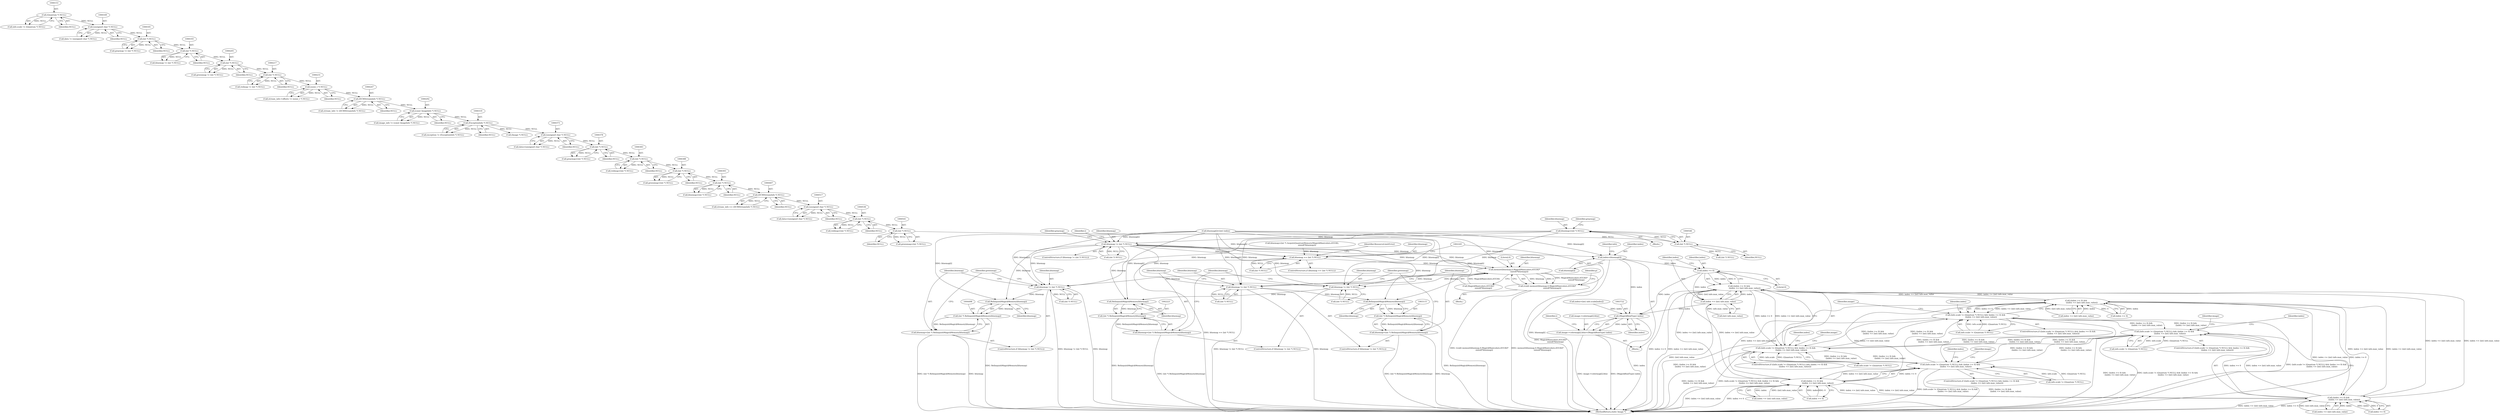 digraph "0_ImageMagick_6b6bff054d569a77973f2140c0e86366e6168a6c_0@pointer" {
"1000543" [label="(Call,bluemap=(int *) NULL)"];
"1000545" [label="(Call,(int *) NULL)"];
"1000540" [label="(Call,(int *) NULL)"];
"1000535" [label="(Call,(int *) NULL)"];
"1000516" [label="(Call,(unsigned char *) NULL)"];
"1000406" [label="(Call,(DCMStreamInfo *) NULL)"];
"1000392" [label="(Call,(int *) NULL)"];
"1000387" [label="(Call,(int *) NULL)"];
"1000382" [label="(Call,(int *) NULL)"];
"1000377" [label="(Call,(int *) NULL)"];
"1000372" [label="(Call,(unsigned char *) NULL)"];
"1000318" [label="(Call,(ExceptionInfo *) NULL)"];
"1000291" [label="(Call,(const ImageInfo *) NULL)"];
"1000246" [label="(Call,(DCMStreamInfo *) NULL)"];
"1000230" [label="(Call,(ssize_t *) NULL)"];
"1000216" [label="(Call,(int *) NULL)"];
"1000204" [label="(Call,(int *) NULL)"];
"1000192" [label="(Call,(int *) NULL)"];
"1000180" [label="(Call,(int *) NULL)"];
"1000168" [label="(Call,(unsigned char *) NULL)"];
"1000152" [label="(Call,(Quantum *) NULL)"];
"1002213" [label="(Call,bluemap != (int *) NULL)"];
"1002222" [label="(Call,RelinquishMagickMemory(bluemap))"];
"1002220" [label="(Call,(int *) RelinquishMagickMemory(bluemap))"];
"1002218" [label="(Call,bluemap=(int *) RelinquishMagickMemory(bluemap))"];
"1003107" [label="(Call,bluemap != (int *) NULL)"];
"1003116" [label="(Call,RelinquishMagickMemory(bluemap))"];
"1003114" [label="(Call,(int *) RelinquishMagickMemory(bluemap))"];
"1003112" [label="(Call,bluemap=(int *) RelinquishMagickMemory(bluemap))"];
"1003662" [label="(Call,bluemap != (int *) NULL)"];
"1002236" [label="(Call,bluemap == (int *) NULL)"];
"1002246" [label="(Call,memset(bluemap,0,MagickMax(colors,65536)*\n                sizeof(*bluemap)))"];
"1002244" [label="(Call,(void) memset(bluemap,0,MagickMax(colors,65536)*\n                sizeof(*bluemap)))"];
"1004490" [label="(Call,bluemap != (int *) NULL)"];
"1004499" [label="(Call,RelinquishMagickMemory(bluemap))"];
"1004497" [label="(Call,(int *) RelinquishMagickMemory(bluemap))"];
"1004495" [label="(Call,bluemap=(int *) RelinquishMagickMemory(bluemap))"];
"1003679" [label="(Call,index=bluemap[i])"];
"1003694" [label="(Call,index >= 0)"];
"1003693" [label="(Call,(index >= 0) &&\n                  (index <= (int) info.max_value))"];
"1003567" [label="(Call,(index >= 0) &&\n                  (index <= (int) info.max_value))"];
"1003559" [label="(Call,(info.scale != (Quantum *) NULL) && (index >= 0) &&\n                  (index <= (int) info.max_value))"];
"1003622" [label="(Call,(info.scale != (Quantum *) NULL) && (index >= 0) &&\n                  (index <= (int) info.max_value))"];
"1003685" [label="(Call,(info.scale != (Quantum *) NULL) && (index >= 0) &&\n                  (index <= (int) info.max_value))"];
"1003748" [label="(Call,(info.scale != (Quantum *) NULL) && (index >= 0) &&\n                  (index <= (int) info.max_value))"];
"1003630" [label="(Call,(index >= 0) &&\n                  (index <= (int) info.max_value))"];
"1003756" [label="(Call,(index >= 0) &&\n                  (index <= (int) info.max_value))"];
"1003697" [label="(Call,index <= (int) info.max_value)"];
"1003721" [label="(Call,(MagickRealType) index)"];
"1003713" [label="(Call,image->colormap[i].blue=(MagickRealType) index)"];
"1004492" [label="(Call,(int *) NULL)"];
"1003726" [label="(Identifier,graymap)"];
"1003631" [label="(Call,index >= 0)"];
"1003748" [label="(Call,(info.scale != (Quantum *) NULL) && (index >= 0) &&\n                  (index <= (int) info.max_value))"];
"1000148" [label="(Call,info.scale != (Quantum *) NULL)"];
"1003661" [label="(ControlStructure,if (bluemap != (int *) NULL))"];
"1003117" [label="(Identifier,bluemap)"];
"1000316" [label="(Call,exception != (ExceptionInfo *) NULL)"];
"1003571" [label="(Call,index <= (int) info.max_value)"];
"1000387" [label="(Call,(int *) NULL)"];
"1000320" [label="(Identifier,NULL)"];
"1000542" [label="(Identifier,NULL)"];
"1000293" [label="(Identifier,NULL)"];
"1000218" [label="(Identifier,NULL)"];
"1003686" [label="(Call,info.scale != (Quantum *) NULL)"];
"1000543" [label="(Call,bluemap=(int *) NULL)"];
"1000152" [label="(Call,(Quantum *) NULL)"];
"1002212" [label="(ControlStructure,if (bluemap != (int *) NULL))"];
"1002225" [label="(Identifier,bluemap)"];
"1004503" [label="(Identifier,greenmap)"];
"1003684" [label="(ControlStructure,if ((info.scale != (Quantum *) NULL) && (index >= 0) &&\n                  (index <= (int) info.max_value)))"];
"1003714" [label="(Call,image->colormap[i].blue)"];
"1002304" [label="(Call,bluemap[i]=(int) index)"];
"1003747" [label="(ControlStructure,if ((info.scale != (Quantum *) NULL) && (index >= 0) &&\n                  (index <= (int) info.max_value)))"];
"1000377" [label="(Call,(int *) NULL)"];
"1004490" [label="(Call,bluemap != (int *) NULL)"];
"1000535" [label="(Call,(int *) NULL)"];
"1000404" [label="(Call,stream_info == (DCMStreamInfo *) NULL)"];
"1000374" [label="(Identifier,NULL)"];
"1003757" [label="(Call,index >= 0)"];
"1003698" [label="(Identifier,index)"];
"1000204" [label="(Call,(int *) NULL)"];
"1002191" [label="(Block,)"];
"1000248" [label="(Identifier,NULL)"];
"1004489" [label="(ControlStructure,if (bluemap != (int *) NULL))"];
"1000392" [label="(Call,(int *) NULL)"];
"1000291" [label="(Call,(const ImageInfo *) NULL)"];
"1003106" [label="(ControlStructure,if (bluemap != (int *) NULL))"];
"1000384" [label="(Identifier,NULL)"];
"1000385" [label="(Call,greenmap=(int *) NULL)"];
"1003109" [label="(Call,(int *) NULL)"];
"1002247" [label="(Identifier,bluemap)"];
"1003760" [label="(Call,index <= (int) info.max_value)"];
"1000375" [label="(Call,graymap=(int *) NULL)"];
"1000547" [label="(Identifier,NULL)"];
"1003685" [label="(Call,(info.scale != (Quantum *) NULL) && (index >= 0) &&\n                  (index <= (int) info.max_value))"];
"1003567" [label="(Call,(index >= 0) &&\n                  (index <= (int) info.max_value))"];
"1003114" [label="(Call,(int *) RelinquishMagickMemory(bluemap))"];
"1003568" [label="(Call,index >= 0)"];
"1003642" [label="(Identifier,index)"];
"1003591" [label="(Identifier,image)"];
"1002235" [label="(ControlStructure,if (bluemap == (int *) NULL))"];
"1000154" [label="(Identifier,NULL)"];
"1003558" [label="(ControlStructure,if ((info.scale != (Quantum *) NULL) && (index >= 0) &&\n                  (index <= (int) info.max_value)))"];
"1002220" [label="(Call,(int *) RelinquishMagickMemory(bluemap))"];
"1003669" [label="(Identifier,i)"];
"1000190" [label="(Call,bluemap != (int *) NULL)"];
"1000550" [label="(Call,(int *) NULL)"];
"1000182" [label="(Identifier,NULL)"];
"1003662" [label="(Call,bluemap != (int *) NULL)"];
"1000390" [label="(Call,bluemap=(int *) NULL)"];
"1003579" [label="(Identifier,index)"];
"1002242" [label="(Identifier,ResourceLimitError)"];
"1003688" [label="(Identifier,info)"];
"1003654" [label="(Identifier,image)"];
"1002246" [label="(Call,memset(bluemap,0,MagickMax(colors,65536)*\n                sizeof(*bluemap)))"];
"1003116" [label="(Call,RelinquishMagickMemory(bluemap))"];
"1002237" [label="(Identifier,bluemap)"];
"1003768" [label="(Identifier,index)"];
"1002236" [label="(Call,bluemap == (int *) NULL)"];
"1003704" [label="(Call,index=(int) info.scale[index])"];
"1004500" [label="(Identifier,bluemap)"];
"1000382" [label="(Call,(int *) NULL)"];
"1000232" [label="(Identifier,NULL)"];
"1000370" [label="(Call,data=(unsigned char *) NULL)"];
"1003681" [label="(Call,bluemap[i])"];
"1000194" [label="(Identifier,NULL)"];
"1002244" [label="(Call,(void) memset(bluemap,0,MagickMax(colors,65536)*\n                sizeof(*bluemap)))"];
"1002224" [label="(Call,bluemap=(int *) AcquireQuantumMemory(MagickMax(colors,65536),\n                sizeof(*bluemap)))"];
"1000168" [label="(Call,(unsigned char *) NULL)"];
"1000379" [label="(Identifier,NULL)"];
"1002219" [label="(Identifier,bluemap)"];
"1003630" [label="(Call,(index >= 0) &&\n                  (index <= (int) info.max_value))"];
"1003559" [label="(Call,(info.scale != (Quantum *) NULL) && (index >= 0) &&\n                  (index <= (int) info.max_value))"];
"1000372" [label="(Call,(unsigned char *) NULL)"];
"1003677" [label="(Identifier,i)"];
"1000533" [label="(Call,redmap=(int *) NULL)"];
"1004496" [label="(Identifier,bluemap)"];
"1003693" [label="(Call,(index >= 0) &&\n                  (index <= (int) info.max_value))"];
"1003713" [label="(Call,image->colormap[i].blue=(MagickRealType) index)"];
"1000226" [label="(Call,stream_info->offsets != (ssize_t *) NULL)"];
"1002248" [label="(Literal,0)"];
"1000518" [label="(Identifier,NULL)"];
"1000170" [label="(Identifier,NULL)"];
"1000206" [label="(Identifier,NULL)"];
"1003705" [label="(Identifier,index)"];
"1000389" [label="(Identifier,NULL)"];
"1000192" [label="(Call,(int *) NULL)"];
"1000544" [label="(Identifier,bluemap)"];
"1000408" [label="(Identifier,NULL)"];
"1000145" [label="(Block,)"];
"1000549" [label="(Identifier,graymap)"];
"1000180" [label="(Call,(int *) NULL)"];
"1003694" [label="(Call,index >= 0)"];
"1000244" [label="(Call,stream_info != (DCMStreamInfo *) NULL)"];
"1003697" [label="(Call,index <= (int) info.max_value)"];
"1003678" [label="(Block,)"];
"1003634" [label="(Call,index <= (int) info.max_value)"];
"1002222" [label="(Call,RelinquishMagickMemory(bluemap))"];
"1004539" [label="(MethodReturn,static Image *)"];
"1002223" [label="(Identifier,bluemap)"];
"1000230" [label="(Call,(ssize_t *) NULL)"];
"1002238" [label="(Call,(int *) NULL)"];
"1003107" [label="(Call,bluemap != (int *) NULL)"];
"1000349" [label="(Call,(Image *) NULL)"];
"1000214" [label="(Call,redmap != (int *) NULL)"];
"1002218" [label="(Call,bluemap=(int *) RelinquishMagickMemory(bluemap))"];
"1003696" [label="(Literal,0)"];
"1003621" [label="(ControlStructure,if ((info.scale != (Quantum *) NULL) && (index >= 0) &&\n                  (index <= (int) info.max_value)))"];
"1003680" [label="(Identifier,index)"];
"1000246" [label="(Call,(DCMStreamInfo *) NULL)"];
"1003113" [label="(Identifier,bluemap)"];
"1004499" [label="(Call,RelinquishMagickMemory(bluemap))"];
"1003780" [label="(Identifier,image)"];
"1003699" [label="(Call,(int) info.max_value)"];
"1004497" [label="(Call,(int *) RelinquishMagickMemory(bluemap))"];
"1003695" [label="(Identifier,index)"];
"1000380" [label="(Call,redmap=(int *) NULL)"];
"1000516" [label="(Call,(unsigned char *) NULL)"];
"1000318" [label="(Call,(ExceptionInfo *) NULL)"];
"1003112" [label="(Call,bluemap=(int *) RelinquishMagickMemory(bluemap))"];
"1003756" [label="(Call,(index >= 0) &&\n                  (index <= (int) info.max_value))"];
"1002214" [label="(Identifier,bluemap)"];
"1000216" [label="(Call,(int *) NULL)"];
"1004495" [label="(Call,bluemap=(int *) RelinquishMagickMemory(bluemap))"];
"1003664" [label="(Call,(int *) NULL)"];
"1000394" [label="(Identifier,NULL)"];
"1002249" [label="(Call,MagickMax(colors,65536)*\n                sizeof(*bluemap))"];
"1003622" [label="(Call,(info.scale != (Quantum *) NULL) && (index >= 0) &&\n                  (index <= (int) info.max_value))"];
"1000538" [label="(Call,greenmap=(int *) NULL)"];
"1000166" [label="(Call,data != (unsigned char *) NULL)"];
"1000202" [label="(Call,greenmap != (int *) NULL)"];
"1000406" [label="(Call,(DCMStreamInfo *) NULL)"];
"1000537" [label="(Identifier,NULL)"];
"1000178" [label="(Call,graymap != (int *) NULL)"];
"1000545" [label="(Call,(int *) NULL)"];
"1000514" [label="(Call,data=(unsigned char *) NULL)"];
"1003560" [label="(Call,info.scale != (Quantum *) NULL)"];
"1003717" [label="(Identifier,image)"];
"1003749" [label="(Call,info.scale != (Quantum *) NULL)"];
"1000289" [label="(Call,image_info != (const ImageInfo *) NULL)"];
"1003679" [label="(Call,index=bluemap[i])"];
"1002213" [label="(Call,bluemap != (int *) NULL)"];
"1004491" [label="(Identifier,bluemap)"];
"1000540" [label="(Call,(int *) NULL)"];
"1003623" [label="(Call,info.scale != (Quantum *) NULL)"];
"1003108" [label="(Identifier,bluemap)"];
"1002257" [label="(Identifier,p)"];
"1003721" [label="(Call,(MagickRealType) index)"];
"1002215" [label="(Call,(int *) NULL)"];
"1003723" [label="(Identifier,index)"];
"1003663" [label="(Identifier,bluemap)"];
"1003120" [label="(Identifier,greenmap)"];
"1000543" -> "1000145"  [label="AST: "];
"1000543" -> "1000545"  [label="CFG: "];
"1000544" -> "1000543"  [label="AST: "];
"1000545" -> "1000543"  [label="AST: "];
"1000549" -> "1000543"  [label="CFG: "];
"1000545" -> "1000543"  [label="DDG: NULL"];
"1000543" -> "1002213"  [label="DDG: bluemap"];
"1000543" -> "1003107"  [label="DDG: bluemap"];
"1000543" -> "1003662"  [label="DDG: bluemap"];
"1000543" -> "1004490"  [label="DDG: bluemap"];
"1000545" -> "1000547"  [label="CFG: "];
"1000546" -> "1000545"  [label="AST: "];
"1000547" -> "1000545"  [label="AST: "];
"1000540" -> "1000545"  [label="DDG: NULL"];
"1000545" -> "1000550"  [label="DDG: NULL"];
"1000540" -> "1000538"  [label="AST: "];
"1000540" -> "1000542"  [label="CFG: "];
"1000541" -> "1000540"  [label="AST: "];
"1000542" -> "1000540"  [label="AST: "];
"1000538" -> "1000540"  [label="CFG: "];
"1000540" -> "1000538"  [label="DDG: NULL"];
"1000535" -> "1000540"  [label="DDG: NULL"];
"1000535" -> "1000533"  [label="AST: "];
"1000535" -> "1000537"  [label="CFG: "];
"1000536" -> "1000535"  [label="AST: "];
"1000537" -> "1000535"  [label="AST: "];
"1000533" -> "1000535"  [label="CFG: "];
"1000535" -> "1000533"  [label="DDG: NULL"];
"1000516" -> "1000535"  [label="DDG: NULL"];
"1000516" -> "1000514"  [label="AST: "];
"1000516" -> "1000518"  [label="CFG: "];
"1000517" -> "1000516"  [label="AST: "];
"1000518" -> "1000516"  [label="AST: "];
"1000514" -> "1000516"  [label="CFG: "];
"1000516" -> "1000514"  [label="DDG: NULL"];
"1000406" -> "1000516"  [label="DDG: NULL"];
"1000406" -> "1000404"  [label="AST: "];
"1000406" -> "1000408"  [label="CFG: "];
"1000407" -> "1000406"  [label="AST: "];
"1000408" -> "1000406"  [label="AST: "];
"1000404" -> "1000406"  [label="CFG: "];
"1000406" -> "1000404"  [label="DDG: NULL"];
"1000392" -> "1000406"  [label="DDG: NULL"];
"1000392" -> "1000390"  [label="AST: "];
"1000392" -> "1000394"  [label="CFG: "];
"1000393" -> "1000392"  [label="AST: "];
"1000394" -> "1000392"  [label="AST: "];
"1000390" -> "1000392"  [label="CFG: "];
"1000392" -> "1000390"  [label="DDG: NULL"];
"1000387" -> "1000392"  [label="DDG: NULL"];
"1000387" -> "1000385"  [label="AST: "];
"1000387" -> "1000389"  [label="CFG: "];
"1000388" -> "1000387"  [label="AST: "];
"1000389" -> "1000387"  [label="AST: "];
"1000385" -> "1000387"  [label="CFG: "];
"1000387" -> "1000385"  [label="DDG: NULL"];
"1000382" -> "1000387"  [label="DDG: NULL"];
"1000382" -> "1000380"  [label="AST: "];
"1000382" -> "1000384"  [label="CFG: "];
"1000383" -> "1000382"  [label="AST: "];
"1000384" -> "1000382"  [label="AST: "];
"1000380" -> "1000382"  [label="CFG: "];
"1000382" -> "1000380"  [label="DDG: NULL"];
"1000377" -> "1000382"  [label="DDG: NULL"];
"1000377" -> "1000375"  [label="AST: "];
"1000377" -> "1000379"  [label="CFG: "];
"1000378" -> "1000377"  [label="AST: "];
"1000379" -> "1000377"  [label="AST: "];
"1000375" -> "1000377"  [label="CFG: "];
"1000377" -> "1000375"  [label="DDG: NULL"];
"1000372" -> "1000377"  [label="DDG: NULL"];
"1000372" -> "1000370"  [label="AST: "];
"1000372" -> "1000374"  [label="CFG: "];
"1000373" -> "1000372"  [label="AST: "];
"1000374" -> "1000372"  [label="AST: "];
"1000370" -> "1000372"  [label="CFG: "];
"1000372" -> "1000370"  [label="DDG: NULL"];
"1000318" -> "1000372"  [label="DDG: NULL"];
"1000318" -> "1000316"  [label="AST: "];
"1000318" -> "1000320"  [label="CFG: "];
"1000319" -> "1000318"  [label="AST: "];
"1000320" -> "1000318"  [label="AST: "];
"1000316" -> "1000318"  [label="CFG: "];
"1000318" -> "1000316"  [label="DDG: NULL"];
"1000291" -> "1000318"  [label="DDG: NULL"];
"1000318" -> "1000349"  [label="DDG: NULL"];
"1000291" -> "1000289"  [label="AST: "];
"1000291" -> "1000293"  [label="CFG: "];
"1000292" -> "1000291"  [label="AST: "];
"1000293" -> "1000291"  [label="AST: "];
"1000289" -> "1000291"  [label="CFG: "];
"1000291" -> "1000289"  [label="DDG: NULL"];
"1000246" -> "1000291"  [label="DDG: NULL"];
"1000246" -> "1000244"  [label="AST: "];
"1000246" -> "1000248"  [label="CFG: "];
"1000247" -> "1000246"  [label="AST: "];
"1000248" -> "1000246"  [label="AST: "];
"1000244" -> "1000246"  [label="CFG: "];
"1000246" -> "1000244"  [label="DDG: NULL"];
"1000230" -> "1000246"  [label="DDG: NULL"];
"1000230" -> "1000226"  [label="AST: "];
"1000230" -> "1000232"  [label="CFG: "];
"1000231" -> "1000230"  [label="AST: "];
"1000232" -> "1000230"  [label="AST: "];
"1000226" -> "1000230"  [label="CFG: "];
"1000230" -> "1000226"  [label="DDG: NULL"];
"1000216" -> "1000230"  [label="DDG: NULL"];
"1000216" -> "1000214"  [label="AST: "];
"1000216" -> "1000218"  [label="CFG: "];
"1000217" -> "1000216"  [label="AST: "];
"1000218" -> "1000216"  [label="AST: "];
"1000214" -> "1000216"  [label="CFG: "];
"1000216" -> "1000214"  [label="DDG: NULL"];
"1000204" -> "1000216"  [label="DDG: NULL"];
"1000204" -> "1000202"  [label="AST: "];
"1000204" -> "1000206"  [label="CFG: "];
"1000205" -> "1000204"  [label="AST: "];
"1000206" -> "1000204"  [label="AST: "];
"1000202" -> "1000204"  [label="CFG: "];
"1000204" -> "1000202"  [label="DDG: NULL"];
"1000192" -> "1000204"  [label="DDG: NULL"];
"1000192" -> "1000190"  [label="AST: "];
"1000192" -> "1000194"  [label="CFG: "];
"1000193" -> "1000192"  [label="AST: "];
"1000194" -> "1000192"  [label="AST: "];
"1000190" -> "1000192"  [label="CFG: "];
"1000192" -> "1000190"  [label="DDG: NULL"];
"1000180" -> "1000192"  [label="DDG: NULL"];
"1000180" -> "1000178"  [label="AST: "];
"1000180" -> "1000182"  [label="CFG: "];
"1000181" -> "1000180"  [label="AST: "];
"1000182" -> "1000180"  [label="AST: "];
"1000178" -> "1000180"  [label="CFG: "];
"1000180" -> "1000178"  [label="DDG: NULL"];
"1000168" -> "1000180"  [label="DDG: NULL"];
"1000168" -> "1000166"  [label="AST: "];
"1000168" -> "1000170"  [label="CFG: "];
"1000169" -> "1000168"  [label="AST: "];
"1000170" -> "1000168"  [label="AST: "];
"1000166" -> "1000168"  [label="CFG: "];
"1000168" -> "1000166"  [label="DDG: NULL"];
"1000152" -> "1000168"  [label="DDG: NULL"];
"1000152" -> "1000148"  [label="AST: "];
"1000152" -> "1000154"  [label="CFG: "];
"1000153" -> "1000152"  [label="AST: "];
"1000154" -> "1000152"  [label="AST: "];
"1000148" -> "1000152"  [label="CFG: "];
"1000152" -> "1000148"  [label="DDG: NULL"];
"1002213" -> "1002212"  [label="AST: "];
"1002213" -> "1002215"  [label="CFG: "];
"1002214" -> "1002213"  [label="AST: "];
"1002215" -> "1002213"  [label="AST: "];
"1002219" -> "1002213"  [label="CFG: "];
"1002225" -> "1002213"  [label="CFG: "];
"1002246" -> "1002213"  [label="DDG: bluemap"];
"1002304" -> "1002213"  [label="DDG: bluemap[i]"];
"1003662" -> "1002213"  [label="DDG: bluemap"];
"1002215" -> "1002213"  [label="DDG: NULL"];
"1002213" -> "1002222"  [label="DDG: bluemap"];
"1002222" -> "1002220"  [label="AST: "];
"1002222" -> "1002223"  [label="CFG: "];
"1002223" -> "1002222"  [label="AST: "];
"1002220" -> "1002222"  [label="CFG: "];
"1002222" -> "1002220"  [label="DDG: bluemap"];
"1002304" -> "1002222"  [label="DDG: bluemap[i]"];
"1003662" -> "1002222"  [label="DDG: bluemap"];
"1002220" -> "1002218"  [label="AST: "];
"1002221" -> "1002220"  [label="AST: "];
"1002218" -> "1002220"  [label="CFG: "];
"1002220" -> "1004539"  [label="DDG: RelinquishMagickMemory(bluemap)"];
"1002220" -> "1002218"  [label="DDG: RelinquishMagickMemory(bluemap)"];
"1002218" -> "1002212"  [label="AST: "];
"1002219" -> "1002218"  [label="AST: "];
"1002225" -> "1002218"  [label="CFG: "];
"1002218" -> "1004539"  [label="DDG: (int *) RelinquishMagickMemory(bluemap)"];
"1003107" -> "1003106"  [label="AST: "];
"1003107" -> "1003109"  [label="CFG: "];
"1003108" -> "1003107"  [label="AST: "];
"1003109" -> "1003107"  [label="AST: "];
"1003113" -> "1003107"  [label="CFG: "];
"1003120" -> "1003107"  [label="CFG: "];
"1003107" -> "1004539"  [label="DDG: bluemap != (int *) NULL"];
"1003107" -> "1004539"  [label="DDG: bluemap"];
"1002246" -> "1003107"  [label="DDG: bluemap"];
"1002304" -> "1003107"  [label="DDG: bluemap[i]"];
"1003662" -> "1003107"  [label="DDG: bluemap"];
"1003109" -> "1003107"  [label="DDG: NULL"];
"1003107" -> "1003116"  [label="DDG: bluemap"];
"1003116" -> "1003114"  [label="AST: "];
"1003116" -> "1003117"  [label="CFG: "];
"1003117" -> "1003116"  [label="AST: "];
"1003114" -> "1003116"  [label="CFG: "];
"1003116" -> "1003114"  [label="DDG: bluemap"];
"1002304" -> "1003116"  [label="DDG: bluemap[i]"];
"1003662" -> "1003116"  [label="DDG: bluemap"];
"1003114" -> "1003112"  [label="AST: "];
"1003115" -> "1003114"  [label="AST: "];
"1003112" -> "1003114"  [label="CFG: "];
"1003114" -> "1004539"  [label="DDG: RelinquishMagickMemory(bluemap)"];
"1003114" -> "1003112"  [label="DDG: RelinquishMagickMemory(bluemap)"];
"1003112" -> "1003106"  [label="AST: "];
"1003113" -> "1003112"  [label="AST: "];
"1003120" -> "1003112"  [label="CFG: "];
"1003112" -> "1004539"  [label="DDG: (int *) RelinquishMagickMemory(bluemap)"];
"1003112" -> "1004539"  [label="DDG: bluemap"];
"1003662" -> "1003661"  [label="AST: "];
"1003662" -> "1003664"  [label="CFG: "];
"1003663" -> "1003662"  [label="AST: "];
"1003664" -> "1003662"  [label="AST: "];
"1003669" -> "1003662"  [label="CFG: "];
"1003726" -> "1003662"  [label="CFG: "];
"1003662" -> "1002236"  [label="DDG: bluemap"];
"1003662" -> "1002246"  [label="DDG: bluemap"];
"1002246" -> "1003662"  [label="DDG: bluemap"];
"1002304" -> "1003662"  [label="DDG: bluemap[i]"];
"1003664" -> "1003662"  [label="DDG: NULL"];
"1003662" -> "1003679"  [label="DDG: bluemap"];
"1003662" -> "1004490"  [label="DDG: bluemap"];
"1003662" -> "1004499"  [label="DDG: bluemap"];
"1002236" -> "1002235"  [label="AST: "];
"1002236" -> "1002238"  [label="CFG: "];
"1002237" -> "1002236"  [label="AST: "];
"1002238" -> "1002236"  [label="AST: "];
"1002242" -> "1002236"  [label="CFG: "];
"1002245" -> "1002236"  [label="CFG: "];
"1002236" -> "1004539"  [label="DDG: bluemap == (int *) NULL"];
"1002224" -> "1002236"  [label="DDG: bluemap"];
"1002304" -> "1002236"  [label="DDG: bluemap[i]"];
"1002238" -> "1002236"  [label="DDG: NULL"];
"1002236" -> "1002246"  [label="DDG: bluemap"];
"1002246" -> "1002244"  [label="AST: "];
"1002246" -> "1002249"  [label="CFG: "];
"1002247" -> "1002246"  [label="AST: "];
"1002248" -> "1002246"  [label="AST: "];
"1002249" -> "1002246"  [label="AST: "];
"1002244" -> "1002246"  [label="CFG: "];
"1002246" -> "1004539"  [label="DDG: MagickMax(colors,65536)*\n                sizeof(*bluemap)"];
"1002246" -> "1002244"  [label="DDG: bluemap"];
"1002246" -> "1002244"  [label="DDG: 0"];
"1002246" -> "1002244"  [label="DDG: MagickMax(colors,65536)*\n                sizeof(*bluemap)"];
"1002304" -> "1002246"  [label="DDG: bluemap[i]"];
"1002249" -> "1002246"  [label="DDG: MagickMax(colors,65536)"];
"1002246" -> "1004490"  [label="DDG: bluemap"];
"1002244" -> "1002191"  [label="AST: "];
"1002245" -> "1002244"  [label="AST: "];
"1002257" -> "1002244"  [label="CFG: "];
"1002244" -> "1004539"  [label="DDG: memset(bluemap,0,MagickMax(colors,65536)*\n                sizeof(*bluemap))"];
"1002244" -> "1004539"  [label="DDG: (void) memset(bluemap,0,MagickMax(colors,65536)*\n                sizeof(*bluemap))"];
"1004490" -> "1004489"  [label="AST: "];
"1004490" -> "1004492"  [label="CFG: "];
"1004491" -> "1004490"  [label="AST: "];
"1004492" -> "1004490"  [label="AST: "];
"1004496" -> "1004490"  [label="CFG: "];
"1004503" -> "1004490"  [label="CFG: "];
"1004490" -> "1004539"  [label="DDG: bluemap != (int *) NULL"];
"1004490" -> "1004539"  [label="DDG: bluemap"];
"1002304" -> "1004490"  [label="DDG: bluemap[i]"];
"1004492" -> "1004490"  [label="DDG: NULL"];
"1004490" -> "1004499"  [label="DDG: bluemap"];
"1004499" -> "1004497"  [label="AST: "];
"1004499" -> "1004500"  [label="CFG: "];
"1004500" -> "1004499"  [label="AST: "];
"1004497" -> "1004499"  [label="CFG: "];
"1004499" -> "1004497"  [label="DDG: bluemap"];
"1002304" -> "1004499"  [label="DDG: bluemap[i]"];
"1004497" -> "1004495"  [label="AST: "];
"1004498" -> "1004497"  [label="AST: "];
"1004495" -> "1004497"  [label="CFG: "];
"1004497" -> "1004539"  [label="DDG: RelinquishMagickMemory(bluemap)"];
"1004497" -> "1004495"  [label="DDG: RelinquishMagickMemory(bluemap)"];
"1004495" -> "1004489"  [label="AST: "];
"1004496" -> "1004495"  [label="AST: "];
"1004503" -> "1004495"  [label="CFG: "];
"1004495" -> "1004539"  [label="DDG: (int *) RelinquishMagickMemory(bluemap)"];
"1004495" -> "1004539"  [label="DDG: bluemap"];
"1003679" -> "1003678"  [label="AST: "];
"1003679" -> "1003681"  [label="CFG: "];
"1003680" -> "1003679"  [label="AST: "];
"1003681" -> "1003679"  [label="AST: "];
"1003688" -> "1003679"  [label="CFG: "];
"1003679" -> "1004539"  [label="DDG: bluemap[i]"];
"1002304" -> "1003679"  [label="DDG: bluemap[i]"];
"1003679" -> "1003694"  [label="DDG: index"];
"1003679" -> "1003721"  [label="DDG: index"];
"1003694" -> "1003693"  [label="AST: "];
"1003694" -> "1003696"  [label="CFG: "];
"1003695" -> "1003694"  [label="AST: "];
"1003696" -> "1003694"  [label="AST: "];
"1003698" -> "1003694"  [label="CFG: "];
"1003693" -> "1003694"  [label="CFG: "];
"1003694" -> "1003693"  [label="DDG: index"];
"1003694" -> "1003693"  [label="DDG: 0"];
"1003694" -> "1003697"  [label="DDG: index"];
"1003694" -> "1003721"  [label="DDG: index"];
"1003693" -> "1003685"  [label="AST: "];
"1003693" -> "1003697"  [label="CFG: "];
"1003697" -> "1003693"  [label="AST: "];
"1003685" -> "1003693"  [label="CFG: "];
"1003693" -> "1004539"  [label="DDG: index >= 0"];
"1003693" -> "1004539"  [label="DDG: index <= (int) info.max_value"];
"1003693" -> "1003567"  [label="DDG: index <= (int) info.max_value"];
"1003693" -> "1003630"  [label="DDG: index <= (int) info.max_value"];
"1003693" -> "1003685"  [label="DDG: index >= 0"];
"1003693" -> "1003685"  [label="DDG: index <= (int) info.max_value"];
"1003630" -> "1003693"  [label="DDG: index <= (int) info.max_value"];
"1003567" -> "1003693"  [label="DDG: index <= (int) info.max_value"];
"1003756" -> "1003693"  [label="DDG: index <= (int) info.max_value"];
"1003697" -> "1003693"  [label="DDG: index"];
"1003697" -> "1003693"  [label="DDG: (int) info.max_value"];
"1003693" -> "1003756"  [label="DDG: index <= (int) info.max_value"];
"1003567" -> "1003559"  [label="AST: "];
"1003567" -> "1003568"  [label="CFG: "];
"1003567" -> "1003571"  [label="CFG: "];
"1003568" -> "1003567"  [label="AST: "];
"1003571" -> "1003567"  [label="AST: "];
"1003559" -> "1003567"  [label="CFG: "];
"1003567" -> "1004539"  [label="DDG: index <= (int) info.max_value"];
"1003567" -> "1004539"  [label="DDG: index >= 0"];
"1003567" -> "1003559"  [label="DDG: index >= 0"];
"1003567" -> "1003559"  [label="DDG: index <= (int) info.max_value"];
"1003568" -> "1003567"  [label="DDG: index"];
"1003568" -> "1003567"  [label="DDG: 0"];
"1003630" -> "1003567"  [label="DDG: index <= (int) info.max_value"];
"1003756" -> "1003567"  [label="DDG: index <= (int) info.max_value"];
"1003571" -> "1003567"  [label="DDG: index"];
"1003571" -> "1003567"  [label="DDG: (int) info.max_value"];
"1003567" -> "1003630"  [label="DDG: index <= (int) info.max_value"];
"1003567" -> "1003756"  [label="DDG: index <= (int) info.max_value"];
"1003559" -> "1003558"  [label="AST: "];
"1003559" -> "1003560"  [label="CFG: "];
"1003560" -> "1003559"  [label="AST: "];
"1003579" -> "1003559"  [label="CFG: "];
"1003591" -> "1003559"  [label="CFG: "];
"1003559" -> "1004539"  [label="DDG: (info.scale != (Quantum *) NULL) && (index >= 0) &&\n                  (index <= (int) info.max_value)"];
"1003559" -> "1004539"  [label="DDG: (index >= 0) &&\n                  (index <= (int) info.max_value)"];
"1003560" -> "1003559"  [label="DDG: info.scale"];
"1003560" -> "1003559"  [label="DDG: (Quantum *) NULL"];
"1003685" -> "1003559"  [label="DDG: (index >= 0) &&\n                  (index <= (int) info.max_value)"];
"1003748" -> "1003559"  [label="DDG: (index >= 0) &&\n                  (index <= (int) info.max_value)"];
"1003622" -> "1003559"  [label="DDG: (index >= 0) &&\n                  (index <= (int) info.max_value)"];
"1003559" -> "1003622"  [label="DDG: (index >= 0) &&\n                  (index <= (int) info.max_value)"];
"1003559" -> "1003685"  [label="DDG: (index >= 0) &&\n                  (index <= (int) info.max_value)"];
"1003559" -> "1003748"  [label="DDG: (index >= 0) &&\n                  (index <= (int) info.max_value)"];
"1003622" -> "1003621"  [label="AST: "];
"1003622" -> "1003623"  [label="CFG: "];
"1003622" -> "1003630"  [label="CFG: "];
"1003623" -> "1003622"  [label="AST: "];
"1003630" -> "1003622"  [label="AST: "];
"1003642" -> "1003622"  [label="CFG: "];
"1003654" -> "1003622"  [label="CFG: "];
"1003622" -> "1004539"  [label="DDG: (index >= 0) &&\n                  (index <= (int) info.max_value)"];
"1003622" -> "1004539"  [label="DDG: (info.scale != (Quantum *) NULL) && (index >= 0) &&\n                  (index <= (int) info.max_value)"];
"1003623" -> "1003622"  [label="DDG: info.scale"];
"1003623" -> "1003622"  [label="DDG: (Quantum *) NULL"];
"1003685" -> "1003622"  [label="DDG: (index >= 0) &&\n                  (index <= (int) info.max_value)"];
"1003748" -> "1003622"  [label="DDG: (index >= 0) &&\n                  (index <= (int) info.max_value)"];
"1003630" -> "1003622"  [label="DDG: index >= 0"];
"1003630" -> "1003622"  [label="DDG: index <= (int) info.max_value"];
"1003622" -> "1003685"  [label="DDG: (index >= 0) &&\n                  (index <= (int) info.max_value)"];
"1003622" -> "1003748"  [label="DDG: (index >= 0) &&\n                  (index <= (int) info.max_value)"];
"1003685" -> "1003684"  [label="AST: "];
"1003685" -> "1003686"  [label="CFG: "];
"1003686" -> "1003685"  [label="AST: "];
"1003705" -> "1003685"  [label="CFG: "];
"1003717" -> "1003685"  [label="CFG: "];
"1003685" -> "1004539"  [label="DDG: (index >= 0) &&\n                  (index <= (int) info.max_value)"];
"1003685" -> "1004539"  [label="DDG: (info.scale != (Quantum *) NULL) && (index >= 0) &&\n                  (index <= (int) info.max_value)"];
"1003686" -> "1003685"  [label="DDG: info.scale"];
"1003686" -> "1003685"  [label="DDG: (Quantum *) NULL"];
"1003748" -> "1003685"  [label="DDG: (index >= 0) &&\n                  (index <= (int) info.max_value)"];
"1003685" -> "1003748"  [label="DDG: (index >= 0) &&\n                  (index <= (int) info.max_value)"];
"1003748" -> "1003747"  [label="AST: "];
"1003748" -> "1003749"  [label="CFG: "];
"1003748" -> "1003756"  [label="CFG: "];
"1003749" -> "1003748"  [label="AST: "];
"1003756" -> "1003748"  [label="AST: "];
"1003768" -> "1003748"  [label="CFG: "];
"1003780" -> "1003748"  [label="CFG: "];
"1003748" -> "1004539"  [label="DDG: (info.scale != (Quantum *) NULL) && (index >= 0) &&\n                  (index <= (int) info.max_value)"];
"1003748" -> "1004539"  [label="DDG: (index >= 0) &&\n                  (index <= (int) info.max_value)"];
"1003749" -> "1003748"  [label="DDG: info.scale"];
"1003749" -> "1003748"  [label="DDG: (Quantum *) NULL"];
"1003756" -> "1003748"  [label="DDG: index >= 0"];
"1003756" -> "1003748"  [label="DDG: index <= (int) info.max_value"];
"1003630" -> "1003631"  [label="CFG: "];
"1003630" -> "1003634"  [label="CFG: "];
"1003631" -> "1003630"  [label="AST: "];
"1003634" -> "1003630"  [label="AST: "];
"1003630" -> "1004539"  [label="DDG: index <= (int) info.max_value"];
"1003630" -> "1004539"  [label="DDG: index >= 0"];
"1003631" -> "1003630"  [label="DDG: index"];
"1003631" -> "1003630"  [label="DDG: 0"];
"1003756" -> "1003630"  [label="DDG: index <= (int) info.max_value"];
"1003634" -> "1003630"  [label="DDG: index"];
"1003634" -> "1003630"  [label="DDG: (int) info.max_value"];
"1003630" -> "1003756"  [label="DDG: index <= (int) info.max_value"];
"1003756" -> "1003757"  [label="CFG: "];
"1003756" -> "1003760"  [label="CFG: "];
"1003757" -> "1003756"  [label="AST: "];
"1003760" -> "1003756"  [label="AST: "];
"1003756" -> "1004539"  [label="DDG: index >= 0"];
"1003756" -> "1004539"  [label="DDG: index <= (int) info.max_value"];
"1003757" -> "1003756"  [label="DDG: index"];
"1003757" -> "1003756"  [label="DDG: 0"];
"1003760" -> "1003756"  [label="DDG: index"];
"1003760" -> "1003756"  [label="DDG: (int) info.max_value"];
"1003697" -> "1003699"  [label="CFG: "];
"1003698" -> "1003697"  [label="AST: "];
"1003699" -> "1003697"  [label="AST: "];
"1003697" -> "1004539"  [label="DDG: (int) info.max_value"];
"1003699" -> "1003697"  [label="DDG: info.max_value"];
"1003697" -> "1003721"  [label="DDG: index"];
"1003721" -> "1003713"  [label="AST: "];
"1003721" -> "1003723"  [label="CFG: "];
"1003722" -> "1003721"  [label="AST: "];
"1003723" -> "1003721"  [label="AST: "];
"1003713" -> "1003721"  [label="CFG: "];
"1003721" -> "1004539"  [label="DDG: index"];
"1003721" -> "1003713"  [label="DDG: index"];
"1003704" -> "1003721"  [label="DDG: index"];
"1003713" -> "1003678"  [label="AST: "];
"1003714" -> "1003713"  [label="AST: "];
"1003677" -> "1003713"  [label="CFG: "];
"1003713" -> "1004539"  [label="DDG: (MagickRealType) index"];
"1003713" -> "1004539"  [label="DDG: image->colormap[i].blue"];
}
